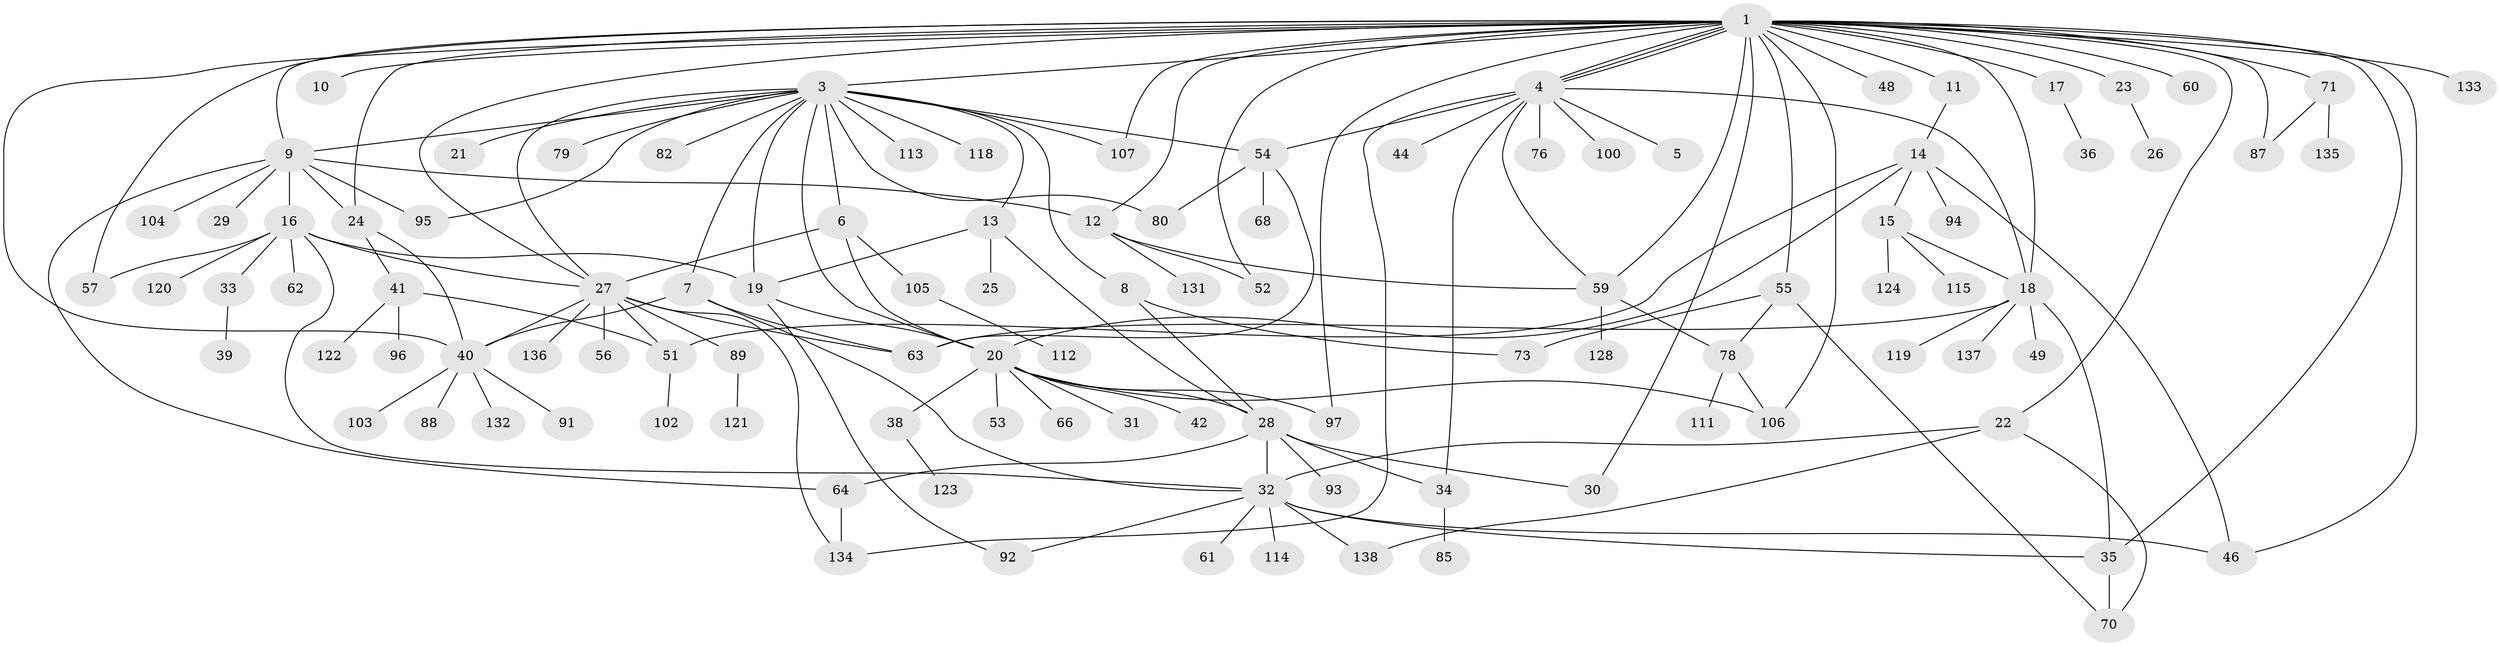 // Generated by graph-tools (version 1.1) at 2025/23/03/03/25 07:23:55]
// undirected, 106 vertices, 160 edges
graph export_dot {
graph [start="1"]
  node [color=gray90,style=filled];
  1 [super="+2"];
  3 [super="+47"];
  4 [super="+58"];
  5;
  6 [super="+98"];
  7;
  8 [super="+90"];
  9 [super="+43"];
  10;
  11;
  12 [super="+77"];
  13 [super="+75"];
  14 [super="+109"];
  15 [super="+45"];
  16 [super="+110"];
  17;
  18 [super="+72"];
  19;
  20 [super="+108"];
  21;
  22;
  23;
  24;
  25 [super="+50"];
  26;
  27 [super="+81"];
  28 [super="+117"];
  29;
  30;
  31;
  32 [super="+99"];
  33 [super="+69"];
  34;
  35 [super="+37"];
  36;
  38;
  39;
  40 [super="+84"];
  41;
  42;
  44;
  46 [super="+130"];
  48;
  49;
  51;
  52;
  53 [super="+65"];
  54 [super="+67"];
  55 [super="+74"];
  56;
  57;
  59 [super="+86"];
  60;
  61;
  62;
  63;
  64;
  66;
  68;
  70;
  71;
  73;
  76;
  78 [super="+116"];
  79;
  80 [super="+101"];
  82 [super="+83"];
  85;
  87;
  88;
  89;
  91;
  92;
  93 [super="+129"];
  94;
  95;
  96;
  97;
  100;
  102;
  103;
  104;
  105;
  106 [super="+125"];
  107;
  111;
  112;
  113;
  114;
  115;
  118;
  119;
  120 [super="+126"];
  121 [super="+127"];
  122;
  123;
  124;
  128;
  131;
  132;
  133;
  134;
  135;
  136;
  137;
  138;
  1 -- 3;
  1 -- 4;
  1 -- 4;
  1 -- 4;
  1 -- 9;
  1 -- 10;
  1 -- 11;
  1 -- 12;
  1 -- 17;
  1 -- 22;
  1 -- 23;
  1 -- 24;
  1 -- 27;
  1 -- 30;
  1 -- 48;
  1 -- 52;
  1 -- 55;
  1 -- 59;
  1 -- 71;
  1 -- 87;
  1 -- 97;
  1 -- 133;
  1 -- 40;
  1 -- 57;
  1 -- 106;
  1 -- 107;
  1 -- 60;
  1 -- 46;
  1 -- 18;
  1 -- 35;
  3 -- 6;
  3 -- 7;
  3 -- 8;
  3 -- 9;
  3 -- 13;
  3 -- 20;
  3 -- 21;
  3 -- 27;
  3 -- 54;
  3 -- 79;
  3 -- 82;
  3 -- 107;
  3 -- 113;
  3 -- 118;
  3 -- 19;
  3 -- 80 [weight=2];
  3 -- 95;
  4 -- 5;
  4 -- 18;
  4 -- 34;
  4 -- 44;
  4 -- 54 [weight=2];
  4 -- 59;
  4 -- 76;
  4 -- 100;
  4 -- 134;
  6 -- 105;
  6 -- 27;
  6 -- 20;
  7 -- 32;
  7 -- 63;
  7 -- 40;
  8 -- 28;
  8 -- 73;
  9 -- 12;
  9 -- 16;
  9 -- 24;
  9 -- 29;
  9 -- 64;
  9 -- 95;
  9 -- 104;
  11 -- 14;
  12 -- 52;
  12 -- 131;
  12 -- 59;
  13 -- 19;
  13 -- 25;
  13 -- 28;
  14 -- 15;
  14 -- 51;
  14 -- 94;
  14 -- 46;
  14 -- 20;
  15 -- 18;
  15 -- 115;
  15 -- 124;
  16 -- 32;
  16 -- 33;
  16 -- 57;
  16 -- 62;
  16 -- 120;
  16 -- 27;
  16 -- 19;
  17 -- 36;
  18 -- 35;
  18 -- 49;
  18 -- 63;
  18 -- 119;
  18 -- 137;
  19 -- 20;
  19 -- 92;
  20 -- 28;
  20 -- 31;
  20 -- 38;
  20 -- 42;
  20 -- 53;
  20 -- 66;
  20 -- 97;
  20 -- 106;
  22 -- 70;
  22 -- 138;
  22 -- 32;
  23 -- 26;
  24 -- 40;
  24 -- 41;
  27 -- 40;
  27 -- 51;
  27 -- 56;
  27 -- 63;
  27 -- 89;
  27 -- 134;
  27 -- 136;
  28 -- 30;
  28 -- 32;
  28 -- 34;
  28 -- 93;
  28 -- 64;
  32 -- 46;
  32 -- 61;
  32 -- 92;
  32 -- 114;
  32 -- 138;
  32 -- 35;
  33 -- 39;
  34 -- 85;
  35 -- 70;
  38 -- 123;
  40 -- 88;
  40 -- 91;
  40 -- 103;
  40 -- 132;
  41 -- 51;
  41 -- 96;
  41 -- 122;
  51 -- 102;
  54 -- 68;
  54 -- 63;
  54 -- 80;
  55 -- 70;
  55 -- 73;
  55 -- 78;
  59 -- 78;
  59 -- 128;
  64 -- 134;
  71 -- 87;
  71 -- 135;
  78 -- 106;
  78 -- 111;
  89 -- 121;
  105 -- 112;
}
